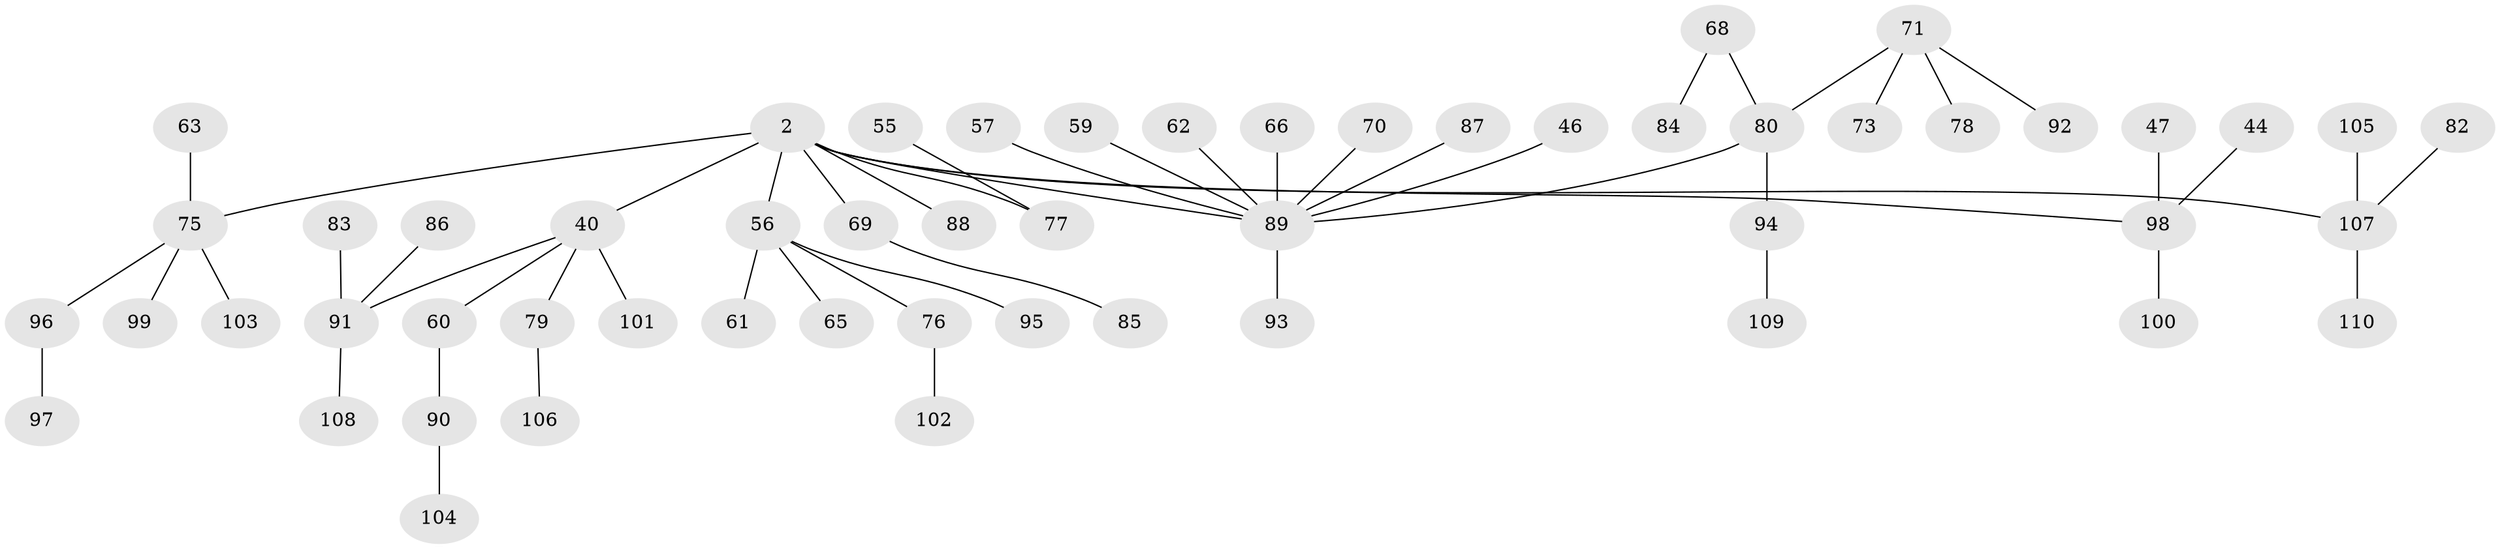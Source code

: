 // original degree distribution, {6: 0.02727272727272727, 4: 0.05454545454545454, 5: 0.045454545454545456, 3: 0.13636363636363635, 1: 0.4909090909090909, 2: 0.24545454545454545}
// Generated by graph-tools (version 1.1) at 2025/45/03/04/25 21:45:38]
// undirected, 55 vertices, 54 edges
graph export_dot {
graph [start="1"]
  node [color=gray90,style=filled];
  2 [super="+1"];
  40 [super="+5"];
  44;
  46;
  47;
  55;
  56 [super="+34+38"];
  57;
  59;
  60;
  61;
  62;
  63;
  65;
  66;
  68;
  69;
  70;
  71 [super="+50"];
  73;
  75 [super="+33+53"];
  76;
  77 [super="+52"];
  78;
  79;
  80 [super="+43"];
  82;
  83;
  84;
  85;
  86;
  87;
  88 [super="+29"];
  89 [super="+54+81+31+36+42"];
  90;
  91 [super="+20+51+64"];
  92;
  93;
  94;
  95;
  96;
  97;
  98 [super="+41+37+39"];
  99;
  100;
  101;
  102;
  103;
  104;
  105;
  106;
  107 [super="+45+67+72+58"];
  108;
  109;
  110;
  2 -- 69;
  2 -- 40 [weight=2];
  2 -- 77;
  2 -- 107;
  2 -- 98;
  2 -- 75;
  2 -- 89;
  2 -- 88;
  2 -- 56;
  40 -- 60;
  40 -- 79;
  40 -- 101;
  40 -- 91;
  44 -- 98;
  46 -- 89;
  47 -- 98;
  55 -- 77;
  56 -- 61;
  56 -- 65;
  56 -- 76;
  56 -- 95;
  57 -- 89;
  59 -- 89;
  60 -- 90;
  62 -- 89;
  63 -- 75;
  66 -- 89;
  68 -- 84;
  68 -- 80;
  69 -- 85;
  70 -- 89;
  71 -- 80;
  71 -- 73;
  71 -- 92;
  71 -- 78;
  75 -- 99;
  75 -- 103;
  75 -- 96;
  76 -- 102;
  79 -- 106;
  80 -- 94;
  80 -- 89;
  82 -- 107;
  83 -- 91;
  86 -- 91;
  87 -- 89;
  89 -- 93;
  90 -- 104;
  91 -- 108;
  94 -- 109;
  96 -- 97;
  98 -- 100;
  105 -- 107;
  107 -- 110;
}
